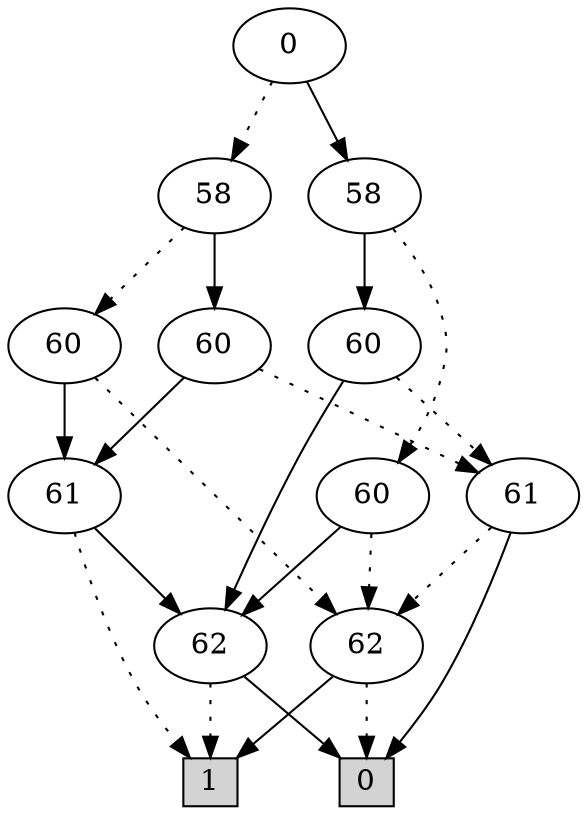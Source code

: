 digraph G {
0 [shape=box, label="0", style=filled, shape=box, height=0.3, width=0.3];
1 [shape=box, label="1", style=filled, shape=box, height=0.3, width=0.3];
1052 [label="0"];
1052 -> 1048 [style=dotted];
1052 -> 1051 [style=filled];
1048 [label="58"];
1048 -> 1046 [style=dotted];
1048 -> 1047 [style=filled];
1046 [label="60"];
1046 -> 126 [style=dotted];
1046 -> 826 [style=filled];
126 [label="62"];
126 -> 0 [style=dotted];
126 -> 1 [style=filled];
826 [label="61"];
826 -> 1 [style=dotted];
826 -> 127 [style=filled];
127 [label="62"];
127 -> 1 [style=dotted];
127 -> 0 [style=filled];
1047 [label="60"];
1047 -> 855 [style=dotted];
1047 -> 826 [style=filled];
855 [label="61"];
855 -> 126 [style=dotted];
855 -> 0 [style=filled];
1051 [label="58"];
1051 -> 1049 [style=dotted];
1051 -> 1050 [style=filled];
1049 [label="60"];
1049 -> 126 [style=dotted];
1049 -> 127 [style=filled];
1050 [label="60"];
1050 -> 855 [style=dotted];
1050 -> 127 [style=filled];
}
